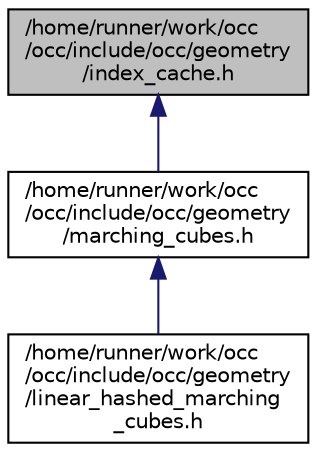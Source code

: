 digraph "/home/runner/work/occ/occ/include/occ/geometry/index_cache.h"
{
 // LATEX_PDF_SIZE
  bgcolor="transparent";
  edge [fontname="Helvetica",fontsize="10",labelfontname="Helvetica",labelfontsize="10"];
  node [fontname="Helvetica",fontsize="10",shape=record];
  Node1 [label="/home/runner/work/occ\l/occ/include/occ/geometry\l/index_cache.h",height=0.2,width=0.4,color="black", fillcolor="grey75", style="filled", fontcolor="black",tooltip=" "];
  Node1 -> Node2 [dir="back",color="midnightblue",fontsize="10",style="solid",fontname="Helvetica"];
  Node2 [label="/home/runner/work/occ\l/occ/include/occ/geometry\l/marching_cubes.h",height=0.2,width=0.4,color="black",URL="$marching__cubes_8h.html",tooltip=" "];
  Node2 -> Node3 [dir="back",color="midnightblue",fontsize="10",style="solid",fontname="Helvetica"];
  Node3 [label="/home/runner/work/occ\l/occ/include/occ/geometry\l/linear_hashed_marching\l_cubes.h",height=0.2,width=0.4,color="black",URL="$linear__hashed__marching__cubes_8h.html",tooltip=" "];
}
